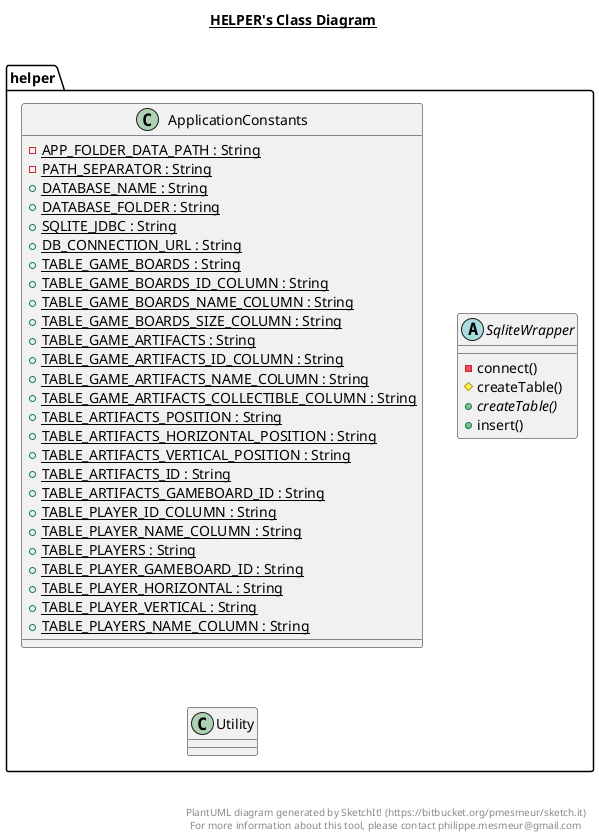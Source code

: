 @startuml

title __HELPER's Class Diagram__\n

  package helper {
    class ApplicationConstants {
        {static} - APP_FOLDER_DATA_PATH : String
        {static} - PATH_SEPARATOR : String
        {static} + DATABASE_NAME : String
        {static} + DATABASE_FOLDER : String
        {static} + SQLITE_JDBC : String
        {static} + DB_CONNECTION_URL : String
        {static} + TABLE_GAME_BOARDS : String
        {static} + TABLE_GAME_BOARDS_ID_COLUMN : String
        {static} + TABLE_GAME_BOARDS_NAME_COLUMN : String
        {static} + TABLE_GAME_BOARDS_SIZE_COLUMN : String
        {static} + TABLE_GAME_ARTIFACTS : String
        {static} + TABLE_GAME_ARTIFACTS_ID_COLUMN : String
        {static} + TABLE_GAME_ARTIFACTS_NAME_COLUMN : String
        {static} + TABLE_GAME_ARTIFACTS_COLLECTIBLE_COLUMN : String
        {static} + TABLE_ARTIFACTS_POSITION : String
        {static} + TABLE_ARTIFACTS_HORIZONTAL_POSITION : String
        {static} + TABLE_ARTIFACTS_VERTICAL_POSITION : String
        {static} + TABLE_ARTIFACTS_ID : String
        {static} + TABLE_ARTIFACTS_GAMEBOARD_ID : String
        {static} + TABLE_PLAYER_ID_COLUMN : String
        {static} + TABLE_PLAYER_NAME_COLUMN : String
        {static} + TABLE_PLAYERS : String
        {static} + TABLE_PLAYER_GAMEBOARD_ID : String
        {static} + TABLE_PLAYER_HORIZONTAL : String
        {static} + TABLE_PLAYER_VERTICAL : String
        {static} + TABLE_PLAYERS_NAME_COLUMN : String
    }
  }
  

  package helper {
    abstract class SqliteWrapper {
        - connect()
        # createTable()
        {abstract} + createTable()
        + insert()
    }
  }
  

  package helper {
    class Utility {
    }
  }
  



right footer


PlantUML diagram generated by SketchIt! (https://bitbucket.org/pmesmeur/sketch.it)
For more information about this tool, please contact philippe.mesmeur@gmail.com
endfooter

@enduml
